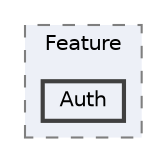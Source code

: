 digraph "tests/Feature/Auth"
{
 // LATEX_PDF_SIZE
  bgcolor="transparent";
  edge [fontname=Helvetica,fontsize=10,labelfontname=Helvetica,labelfontsize=10];
  node [fontname=Helvetica,fontsize=10,shape=box,height=0.2,width=0.4];
  compound=true
  subgraph clusterdir_1057ba24cb36a192ee1f0da6482e35b0 {
    graph [ bgcolor="#edf0f7", pencolor="grey50", label="Feature", fontname=Helvetica,fontsize=10 style="filled,dashed", URL="dir_1057ba24cb36a192ee1f0da6482e35b0.html",tooltip=""]
  dir_62bf2becbe3ae5b0c22fdb55c9f91b3e [label="Auth", fillcolor="#edf0f7", color="grey25", style="filled,bold", URL="dir_62bf2becbe3ae5b0c22fdb55c9f91b3e.html",tooltip=""];
  }
}
